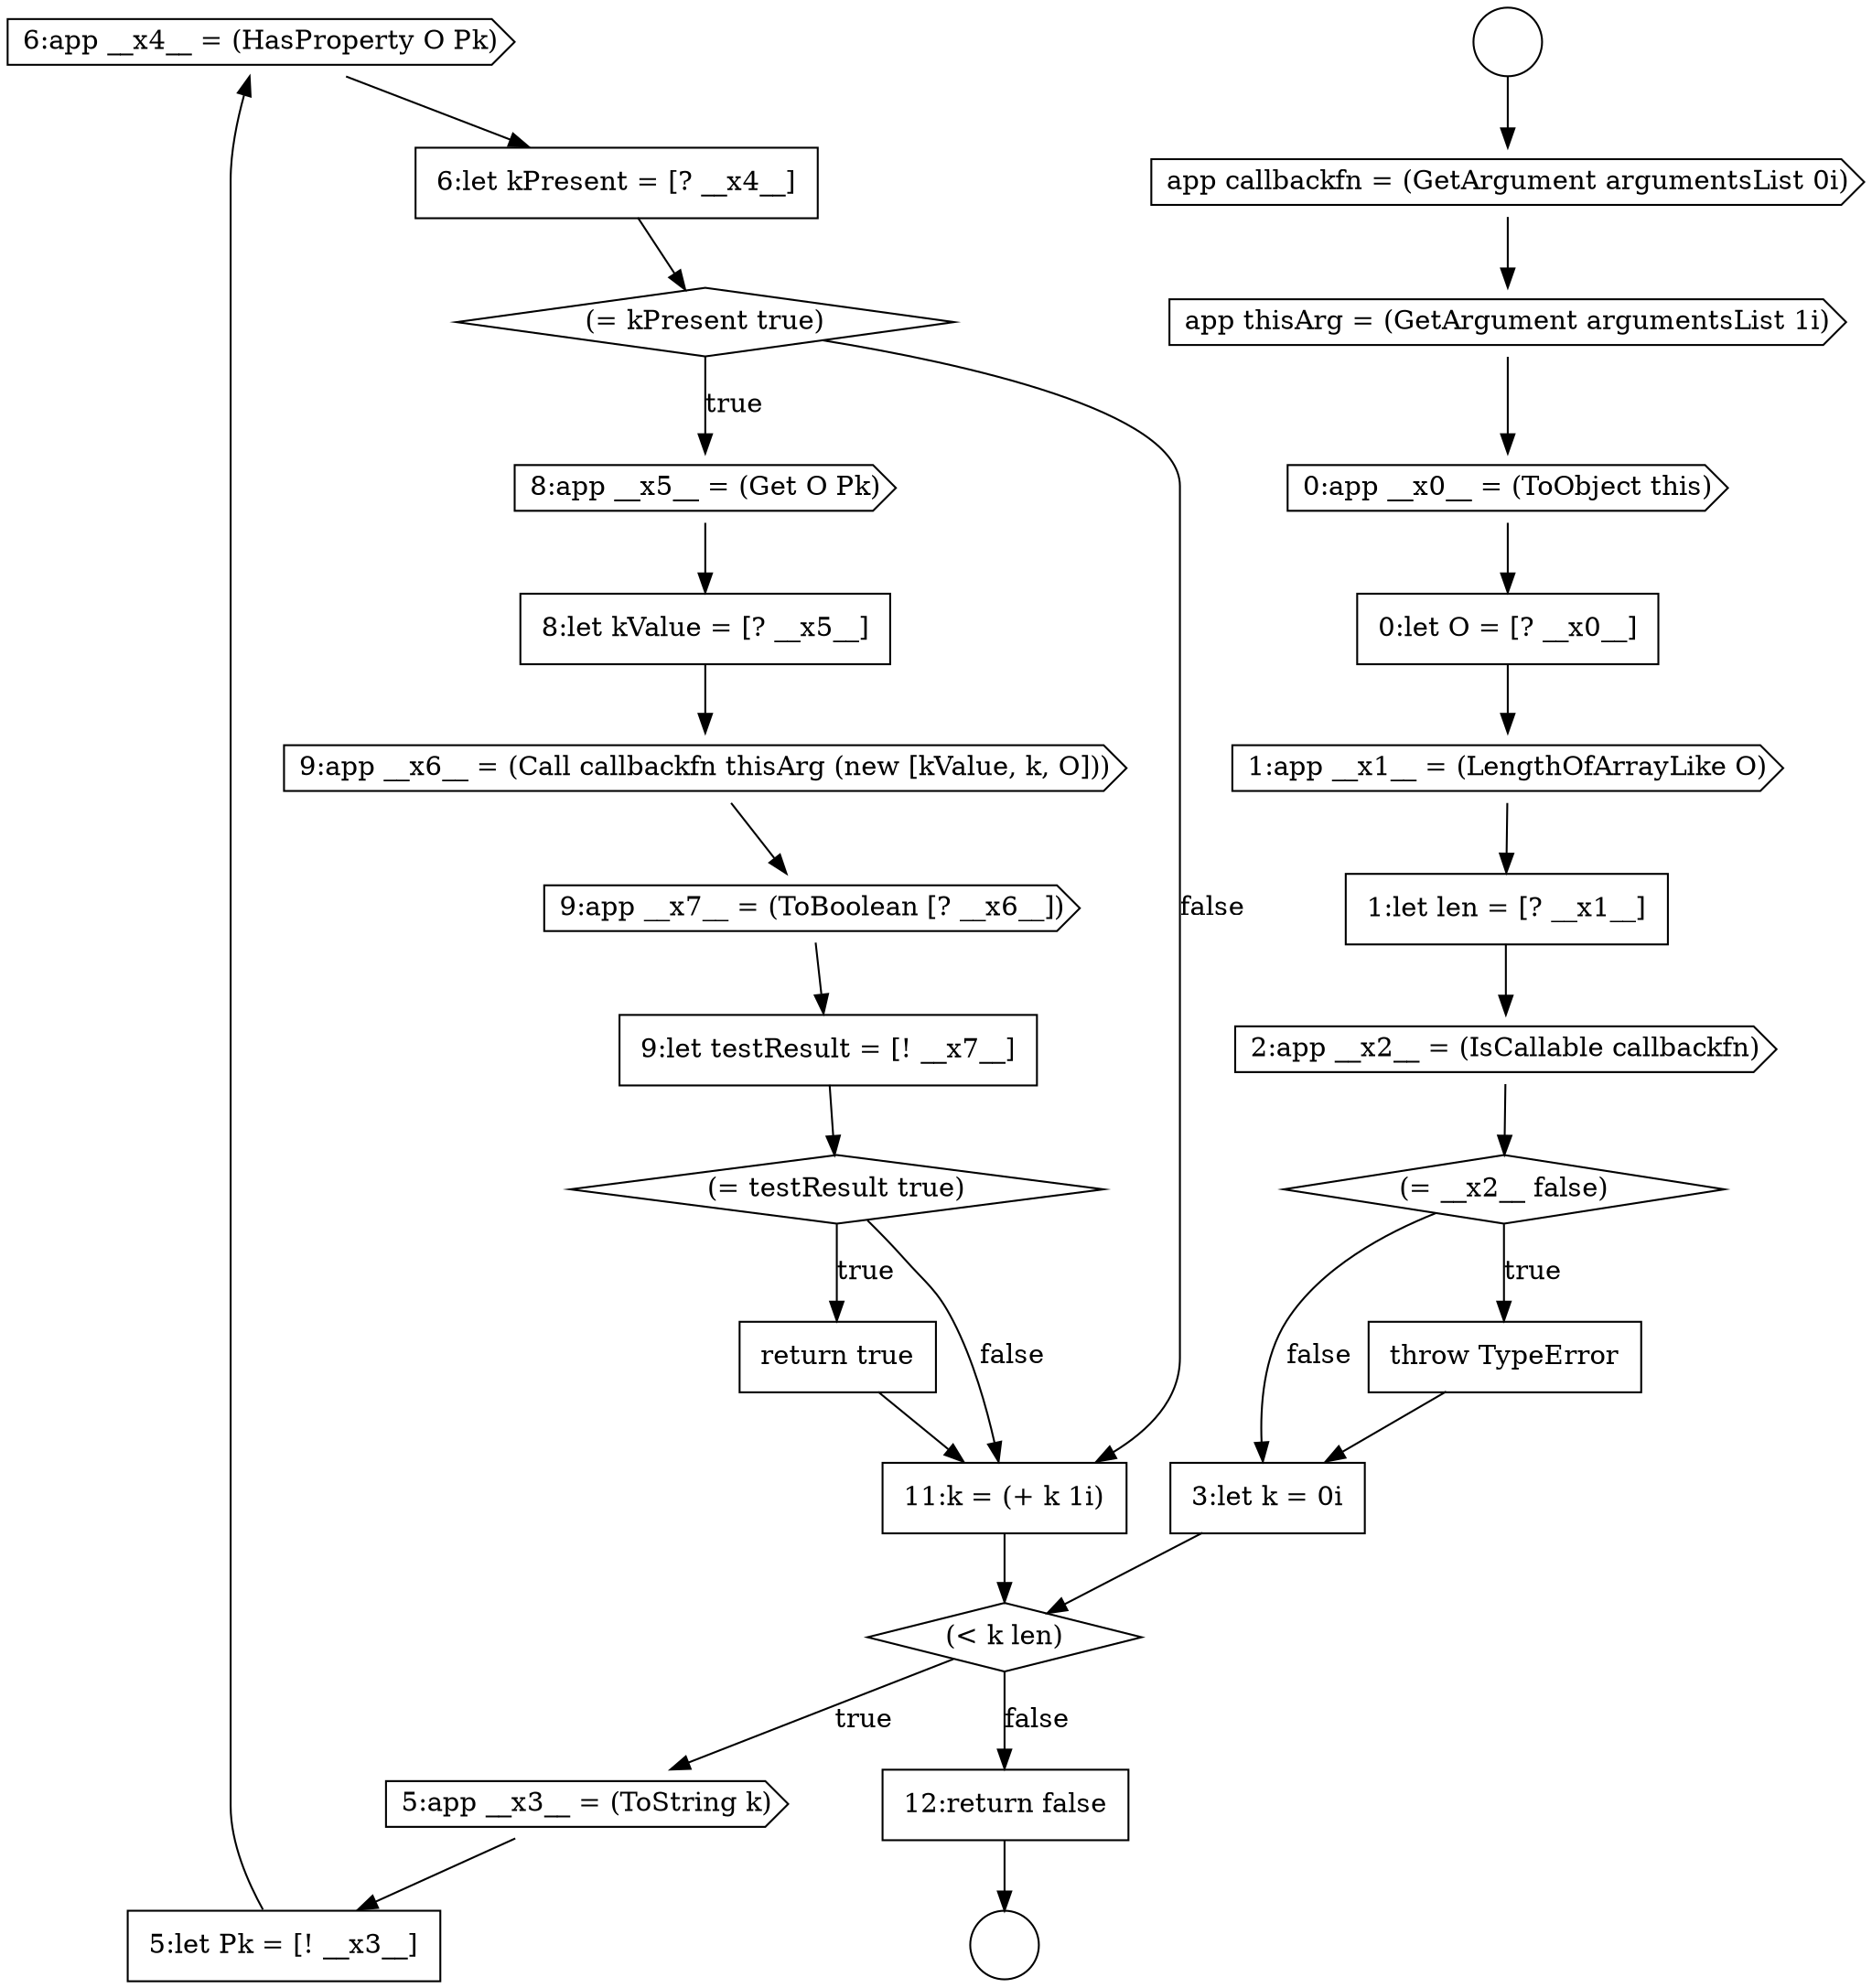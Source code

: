 digraph {
  node16105 [shape=cds, label=<<font color="black">6:app __x4__ = (HasProperty O Pk)</font>> color="black" fillcolor="white" style=filled]
  node16114 [shape=none, margin=0, label=<<font color="black">
    <table border="0" cellborder="1" cellspacing="0" cellpadding="10">
      <tr><td align="left">return true</td></tr>
    </table>
  </font>> color="black" fillcolor="white" style=filled]
  node16099 [shape=diamond, label=<<font color="black">(= __x2__ false)</font>> color="black" fillcolor="white" style=filled]
  node16109 [shape=none, margin=0, label=<<font color="black">
    <table border="0" cellborder="1" cellspacing="0" cellpadding="10">
      <tr><td align="left">8:let kValue = [? __x5__]</td></tr>
    </table>
  </font>> color="black" fillcolor="white" style=filled]
  node16091 [shape=circle label=" " color="black" fillcolor="white" style=filled]
  node16104 [shape=none, margin=0, label=<<font color="black">
    <table border="0" cellborder="1" cellspacing="0" cellpadding="10">
      <tr><td align="left">5:let Pk = [! __x3__]</td></tr>
    </table>
  </font>> color="black" fillcolor="white" style=filled]
  node16108 [shape=cds, label=<<font color="black">8:app __x5__ = (Get O Pk)</font>> color="black" fillcolor="white" style=filled]
  node16112 [shape=none, margin=0, label=<<font color="black">
    <table border="0" cellborder="1" cellspacing="0" cellpadding="10">
      <tr><td align="left">9:let testResult = [! __x7__]</td></tr>
    </table>
  </font>> color="black" fillcolor="white" style=filled]
  node16115 [shape=none, margin=0, label=<<font color="black">
    <table border="0" cellborder="1" cellspacing="0" cellpadding="10">
      <tr><td align="left">11:k = (+ k 1i)</td></tr>
    </table>
  </font>> color="black" fillcolor="white" style=filled]
  node16107 [shape=diamond, label=<<font color="black">(= kPresent true)</font>> color="black" fillcolor="white" style=filled]
  node16106 [shape=none, margin=0, label=<<font color="black">
    <table border="0" cellborder="1" cellspacing="0" cellpadding="10">
      <tr><td align="left">6:let kPresent = [? __x4__]</td></tr>
    </table>
  </font>> color="black" fillcolor="white" style=filled]
  node16102 [shape=diamond, label=<<font color="black">(&lt; k len)</font>> color="black" fillcolor="white" style=filled]
  node16113 [shape=diamond, label=<<font color="black">(= testResult true)</font>> color="black" fillcolor="white" style=filled]
  node16110 [shape=cds, label=<<font color="black">9:app __x6__ = (Call callbackfn thisArg (new [kValue, k, O]))</font>> color="black" fillcolor="white" style=filled]
  node16103 [shape=cds, label=<<font color="black">5:app __x3__ = (ToString k)</font>> color="black" fillcolor="white" style=filled]
  node16092 [shape=cds, label=<<font color="black">app callbackfn = (GetArgument argumentsList 0i)</font>> color="black" fillcolor="white" style=filled]
  node16100 [shape=none, margin=0, label=<<font color="black">
    <table border="0" cellborder="1" cellspacing="0" cellpadding="10">
      <tr><td align="left">throw TypeError</td></tr>
    </table>
  </font>> color="black" fillcolor="white" style=filled]
  node16095 [shape=none, margin=0, label=<<font color="black">
    <table border="0" cellborder="1" cellspacing="0" cellpadding="10">
      <tr><td align="left">0:let O = [? __x0__]</td></tr>
    </table>
  </font>> color="black" fillcolor="white" style=filled]
  node16090 [shape=circle label=" " color="black" fillcolor="white" style=filled]
  node16101 [shape=none, margin=0, label=<<font color="black">
    <table border="0" cellborder="1" cellspacing="0" cellpadding="10">
      <tr><td align="left">3:let k = 0i</td></tr>
    </table>
  </font>> color="black" fillcolor="white" style=filled]
  node16116 [shape=none, margin=0, label=<<font color="black">
    <table border="0" cellborder="1" cellspacing="0" cellpadding="10">
      <tr><td align="left">12:return false</td></tr>
    </table>
  </font>> color="black" fillcolor="white" style=filled]
  node16111 [shape=cds, label=<<font color="black">9:app __x7__ = (ToBoolean [? __x6__])</font>> color="black" fillcolor="white" style=filled]
  node16094 [shape=cds, label=<<font color="black">0:app __x0__ = (ToObject this)</font>> color="black" fillcolor="white" style=filled]
  node16096 [shape=cds, label=<<font color="black">1:app __x1__ = (LengthOfArrayLike O)</font>> color="black" fillcolor="white" style=filled]
  node16097 [shape=none, margin=0, label=<<font color="black">
    <table border="0" cellborder="1" cellspacing="0" cellpadding="10">
      <tr><td align="left">1:let len = [? __x1__]</td></tr>
    </table>
  </font>> color="black" fillcolor="white" style=filled]
  node16098 [shape=cds, label=<<font color="black">2:app __x2__ = (IsCallable callbackfn)</font>> color="black" fillcolor="white" style=filled]
  node16093 [shape=cds, label=<<font color="black">app thisArg = (GetArgument argumentsList 1i)</font>> color="black" fillcolor="white" style=filled]
  node16098 -> node16099 [ color="black"]
  node16108 -> node16109 [ color="black"]
  node16116 -> node16091 [ color="black"]
  node16097 -> node16098 [ color="black"]
  node16109 -> node16110 [ color="black"]
  node16114 -> node16115 [ color="black"]
  node16100 -> node16101 [ color="black"]
  node16113 -> node16114 [label=<<font color="black">true</font>> color="black"]
  node16113 -> node16115 [label=<<font color="black">false</font>> color="black"]
  node16094 -> node16095 [ color="black"]
  node16106 -> node16107 [ color="black"]
  node16103 -> node16104 [ color="black"]
  node16093 -> node16094 [ color="black"]
  node16102 -> node16103 [label=<<font color="black">true</font>> color="black"]
  node16102 -> node16116 [label=<<font color="black">false</font>> color="black"]
  node16107 -> node16108 [label=<<font color="black">true</font>> color="black"]
  node16107 -> node16115 [label=<<font color="black">false</font>> color="black"]
  node16110 -> node16111 [ color="black"]
  node16101 -> node16102 [ color="black"]
  node16092 -> node16093 [ color="black"]
  node16111 -> node16112 [ color="black"]
  node16090 -> node16092 [ color="black"]
  node16105 -> node16106 [ color="black"]
  node16095 -> node16096 [ color="black"]
  node16096 -> node16097 [ color="black"]
  node16115 -> node16102 [ color="black"]
  node16112 -> node16113 [ color="black"]
  node16099 -> node16100 [label=<<font color="black">true</font>> color="black"]
  node16099 -> node16101 [label=<<font color="black">false</font>> color="black"]
  node16104 -> node16105 [ color="black"]
}
